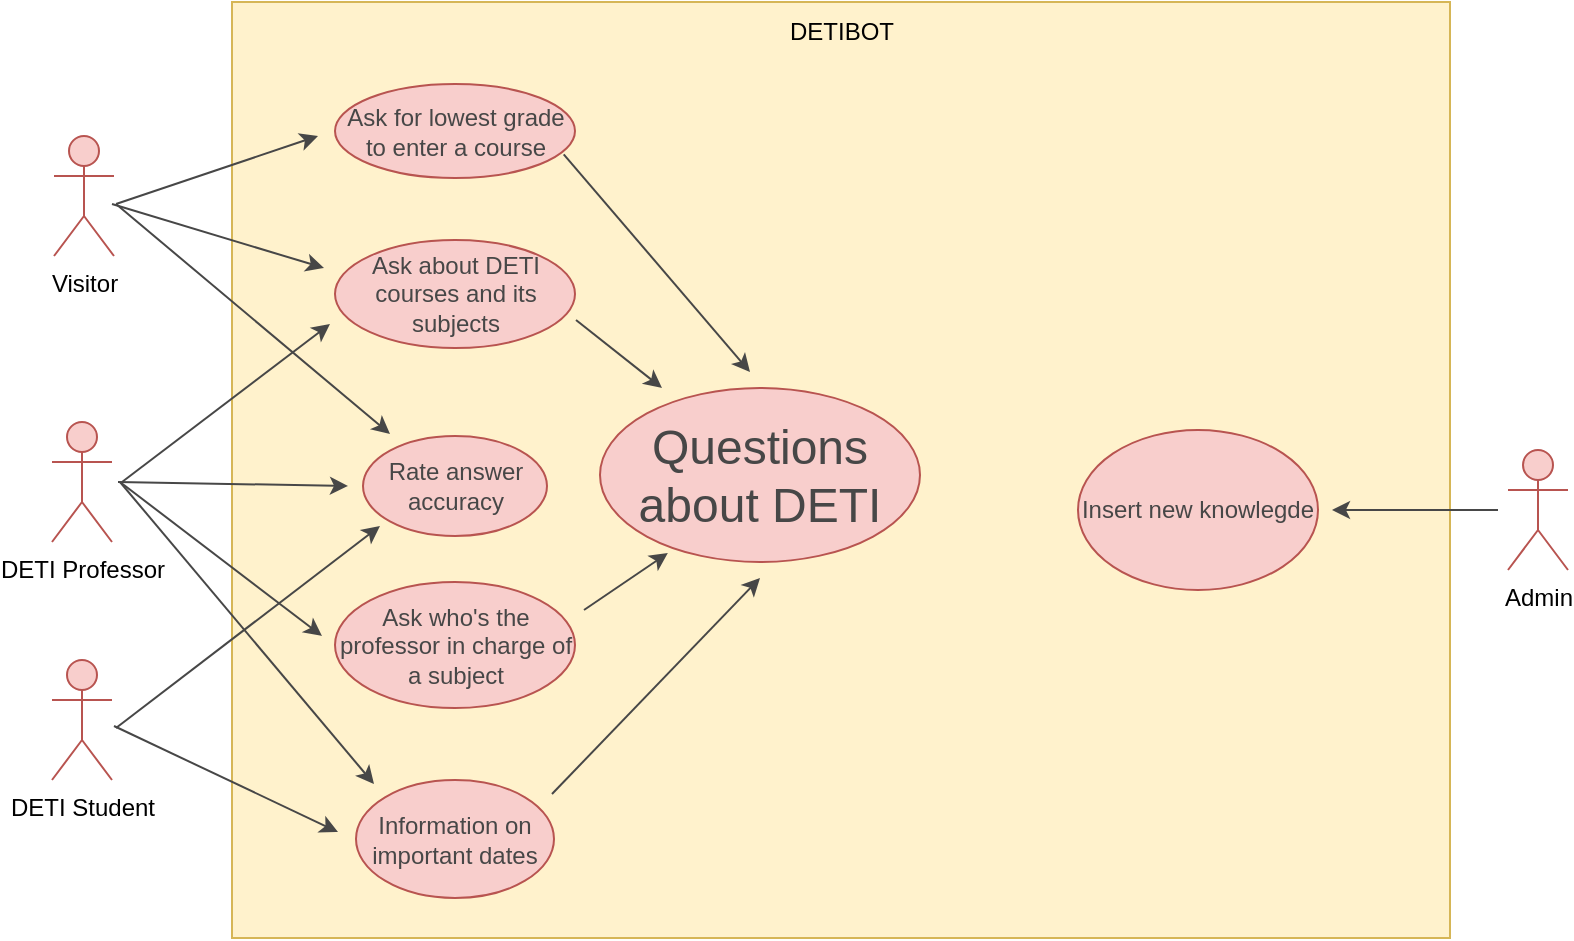 <mxfile version="24.0.7" type="device">
  <diagram name="Página-1" id="wL1WRNAXMeWQBjIwenzS">
    <mxGraphModel dx="819" dy="473" grid="0" gridSize="10" guides="1" tooltips="1" connect="1" arrows="1" fold="1" page="1" pageScale="1" pageWidth="827" pageHeight="1169" math="0" shadow="0">
      <root>
        <mxCell id="0" />
        <mxCell id="1" parent="0" />
        <mxCell id="bMD_Rju2LHWaMLABZqzu-37" value="" style="rounded=0;whiteSpace=wrap;html=1;fillColor=#fff2cc;strokeColor=#d6b656;" parent="1" vertex="1">
          <mxGeometry x="130" y="44" width="609" height="468" as="geometry" />
        </mxCell>
        <mxCell id="bMD_Rju2LHWaMLABZqzu-12" style="rounded=0;orthogonalLoop=1;jettySize=auto;html=1;entryX=0.212;entryY=0.949;entryDx=0;entryDy=0;strokeColor=#474747;entryPerimeter=0;" parent="1" target="bMD_Rju2LHWaMLABZqzu-4" edge="1">
          <mxGeometry relative="1" as="geometry">
            <mxPoint x="306" y="348" as="sourcePoint" />
          </mxGeometry>
        </mxCell>
        <mxCell id="bMD_Rju2LHWaMLABZqzu-25" style="rounded=0;orthogonalLoop=1;jettySize=auto;html=1;strokeColor=#474747;" parent="1" edge="1">
          <mxGeometry relative="1" as="geometry">
            <mxPoint x="204" y="306" as="targetPoint" />
            <mxPoint x="72" y="407" as="sourcePoint" />
          </mxGeometry>
        </mxCell>
        <mxCell id="bMD_Rju2LHWaMLABZqzu-29" style="rounded=0;orthogonalLoop=1;jettySize=auto;html=1;strokeColor=#474747;" parent="1" edge="1">
          <mxGeometry relative="1" as="geometry">
            <mxPoint x="183" y="459" as="targetPoint" />
            <mxPoint x="71" y="406" as="sourcePoint" />
          </mxGeometry>
        </mxCell>
        <mxCell id="bMD_Rju2LHWaMLABZqzu-1" value="DETI Student" style="shape=umlActor;verticalLabelPosition=bottom;verticalAlign=top;html=1;outlineConnect=0;fillColor=#f8cecc;strokeColor=#b85450;" parent="1" vertex="1">
          <mxGeometry x="40" y="373" width="30" height="60" as="geometry" />
        </mxCell>
        <mxCell id="bMD_Rju2LHWaMLABZqzu-24" style="rounded=0;orthogonalLoop=1;jettySize=auto;html=1;strokeColor=#474747;" parent="1" edge="1">
          <mxGeometry relative="1" as="geometry">
            <mxPoint x="73" y="284" as="sourcePoint" />
            <mxPoint x="188" y="286" as="targetPoint" />
          </mxGeometry>
        </mxCell>
        <mxCell id="bMD_Rju2LHWaMLABZqzu-27" style="rounded=0;orthogonalLoop=1;jettySize=auto;html=1;strokeColor=#474747;" parent="1" edge="1">
          <mxGeometry relative="1" as="geometry">
            <mxPoint x="74" y="284" as="sourcePoint" />
            <mxPoint x="175" y="361" as="targetPoint" />
          </mxGeometry>
        </mxCell>
        <mxCell id="bMD_Rju2LHWaMLABZqzu-28" style="rounded=0;orthogonalLoop=1;jettySize=auto;html=1;strokeColor=#474747;" parent="1" edge="1">
          <mxGeometry relative="1" as="geometry">
            <mxPoint x="201" y="435" as="targetPoint" />
            <mxPoint x="74" y="284" as="sourcePoint" />
          </mxGeometry>
        </mxCell>
        <mxCell id="bMD_Rju2LHWaMLABZqzu-32" style="rounded=0;orthogonalLoop=1;jettySize=auto;html=1;strokeColor=#474747;" parent="1" edge="1">
          <mxGeometry relative="1" as="geometry">
            <mxPoint x="179" y="205" as="targetPoint" />
            <mxPoint x="75" y="284" as="sourcePoint" />
          </mxGeometry>
        </mxCell>
        <mxCell id="bMD_Rju2LHWaMLABZqzu-2" value="DETI Professor" style="shape=umlActor;verticalLabelPosition=bottom;verticalAlign=top;html=1;outlineConnect=0;fillColor=#f8cecc;strokeColor=#b85450;" parent="1" vertex="1">
          <mxGeometry x="40" y="254" width="30" height="60" as="geometry" />
        </mxCell>
        <mxCell id="bMD_Rju2LHWaMLABZqzu-15" style="rounded=0;orthogonalLoop=1;jettySize=auto;html=1;strokeColor=#474747;" parent="1" edge="1">
          <mxGeometry relative="1" as="geometry">
            <mxPoint x="763" y="298" as="sourcePoint" />
            <mxPoint x="680" y="298" as="targetPoint" />
          </mxGeometry>
        </mxCell>
        <mxCell id="bMD_Rju2LHWaMLABZqzu-3" value="Admin&lt;div&gt;&lt;br&gt;&lt;/div&gt;" style="shape=umlActor;verticalLabelPosition=bottom;verticalAlign=top;html=1;outlineConnect=0;fillColor=#f8cecc;strokeColor=#b85450;" parent="1" vertex="1">
          <mxGeometry x="768" y="268" width="30" height="60" as="geometry" />
        </mxCell>
        <mxCell id="bMD_Rju2LHWaMLABZqzu-17" style="rounded=0;orthogonalLoop=1;jettySize=auto;html=1;strokeColor=#474747;" parent="1" edge="1">
          <mxGeometry relative="1" as="geometry">
            <mxPoint x="302" y="203" as="sourcePoint" />
            <mxPoint x="345" y="237" as="targetPoint" />
          </mxGeometry>
        </mxCell>
        <mxCell id="bMD_Rju2LHWaMLABZqzu-23" style="rounded=0;orthogonalLoop=1;jettySize=auto;html=1;strokeColor=#474747;" parent="1" edge="1">
          <mxGeometry relative="1" as="geometry">
            <mxPoint x="72" y="145" as="sourcePoint" />
            <mxPoint x="209" y="260" as="targetPoint" />
          </mxGeometry>
        </mxCell>
        <mxCell id="bMD_Rju2LHWaMLABZqzu-30" style="rounded=0;orthogonalLoop=1;jettySize=auto;html=1;strokeColor=#474747;" parent="1" edge="1">
          <mxGeometry relative="1" as="geometry">
            <mxPoint x="72" y="145" as="sourcePoint" />
            <mxPoint x="173" y="111" as="targetPoint" />
          </mxGeometry>
        </mxCell>
        <mxCell id="bMD_Rju2LHWaMLABZqzu-31" style="rounded=0;orthogonalLoop=1;jettySize=auto;html=1;strokeColor=#474747;" parent="1" edge="1">
          <mxGeometry relative="1" as="geometry">
            <mxPoint x="70" y="145" as="sourcePoint" />
            <mxPoint x="176" y="177" as="targetPoint" />
          </mxGeometry>
        </mxCell>
        <mxCell id="bMD_Rju2LHWaMLABZqzu-7" value="Visitor" style="shape=umlActor;verticalLabelPosition=bottom;verticalAlign=top;html=1;outlineConnect=0;fillColor=#f8cecc;strokeColor=#b85450;" parent="1" vertex="1">
          <mxGeometry x="41" y="111" width="30" height="60" as="geometry" />
        </mxCell>
        <mxCell id="bMD_Rju2LHWaMLABZqzu-11" value="&lt;font color=&quot;#474747&quot;&gt;Insert new knowlegde&lt;/font&gt;" style="ellipse;whiteSpace=wrap;html=1;fillColor=#f8cecc;strokeColor=#b85450;" parent="1" vertex="1">
          <mxGeometry x="553" y="258" width="120" height="80" as="geometry" />
        </mxCell>
        <mxCell id="bMD_Rju2LHWaMLABZqzu-4" value="&lt;font color=&quot;#474747&quot; face=&quot;Helvetica&quot; style=&quot;font-size: 24px;&quot;&gt;Questions about DETI&lt;/font&gt;" style="ellipse;whiteSpace=wrap;html=1;fillColor=#f8cecc;strokeColor=#b85450;" parent="1" vertex="1">
          <mxGeometry x="314" y="237" width="160" height="87" as="geometry" />
        </mxCell>
        <mxCell id="bMD_Rju2LHWaMLABZqzu-18" value="&lt;font color=&quot;#474747&quot;&gt;Ask about DETI courses and its subjects&lt;/font&gt;" style="ellipse;whiteSpace=wrap;html=1;fillColor=#f8cecc;strokeColor=#b85450;" parent="1" vertex="1">
          <mxGeometry x="181.5" y="163" width="120" height="54" as="geometry" />
        </mxCell>
        <mxCell id="bMD_Rju2LHWaMLABZqzu-19" value="&lt;font color=&quot;#474747&quot;&gt;Rate answer accuracy&lt;/font&gt;" style="ellipse;whiteSpace=wrap;html=1;fillColor=#f8cecc;strokeColor=#b85450;" parent="1" vertex="1">
          <mxGeometry x="195.5" y="261" width="92" height="50" as="geometry" />
        </mxCell>
        <mxCell id="bMD_Rju2LHWaMLABZqzu-20" value="&lt;font color=&quot;#474747&quot;&gt;Ask who&#39;s&amp;nbsp;the professor in charge of a subject&lt;/font&gt;" style="ellipse;whiteSpace=wrap;html=1;fillColor=#f8cecc;strokeColor=#b85450;" parent="1" vertex="1">
          <mxGeometry x="181.5" y="334" width="120" height="63" as="geometry" />
        </mxCell>
        <mxCell id="bMD_Rju2LHWaMLABZqzu-34" style="rounded=0;orthogonalLoop=1;jettySize=auto;html=1;strokeColor=#474747;" parent="1" edge="1">
          <mxGeometry relative="1" as="geometry">
            <mxPoint x="290" y="440" as="sourcePoint" />
            <mxPoint x="394" y="332" as="targetPoint" />
          </mxGeometry>
        </mxCell>
        <mxCell id="bMD_Rju2LHWaMLABZqzu-21" value="&lt;font color=&quot;#474747&quot;&gt;Information on important dates&lt;/font&gt;" style="ellipse;whiteSpace=wrap;html=1;fillColor=#f8cecc;strokeColor=#b85450;" parent="1" vertex="1">
          <mxGeometry x="192" y="433" width="99" height="59" as="geometry" />
        </mxCell>
        <mxCell id="bMD_Rju2LHWaMLABZqzu-22" value="&lt;font color=&quot;#474747&quot;&gt;Ask for lowest grade to enter a course&lt;/font&gt;" style="ellipse;whiteSpace=wrap;html=1;fillColor=#f8cecc;strokeColor=#b85450;" parent="1" vertex="1">
          <mxGeometry x="181.5" y="85" width="120" height="47" as="geometry" />
        </mxCell>
        <mxCell id="bMD_Rju2LHWaMLABZqzu-35" style="rounded=0;orthogonalLoop=1;jettySize=auto;html=1;exitX=0.953;exitY=0.748;exitDx=0;exitDy=0;strokeColor=#474747;exitPerimeter=0;" parent="1" source="bMD_Rju2LHWaMLABZqzu-22" edge="1">
          <mxGeometry relative="1" as="geometry">
            <mxPoint x="389" y="229" as="targetPoint" />
          </mxGeometry>
        </mxCell>
        <mxCell id="bMD_Rju2LHWaMLABZqzu-38" value="DETIBOT" style="text;html=1;align=center;verticalAlign=middle;whiteSpace=wrap;rounded=0;" parent="1" vertex="1">
          <mxGeometry x="404.5" y="44" width="60" height="30" as="geometry" />
        </mxCell>
      </root>
    </mxGraphModel>
  </diagram>
</mxfile>
